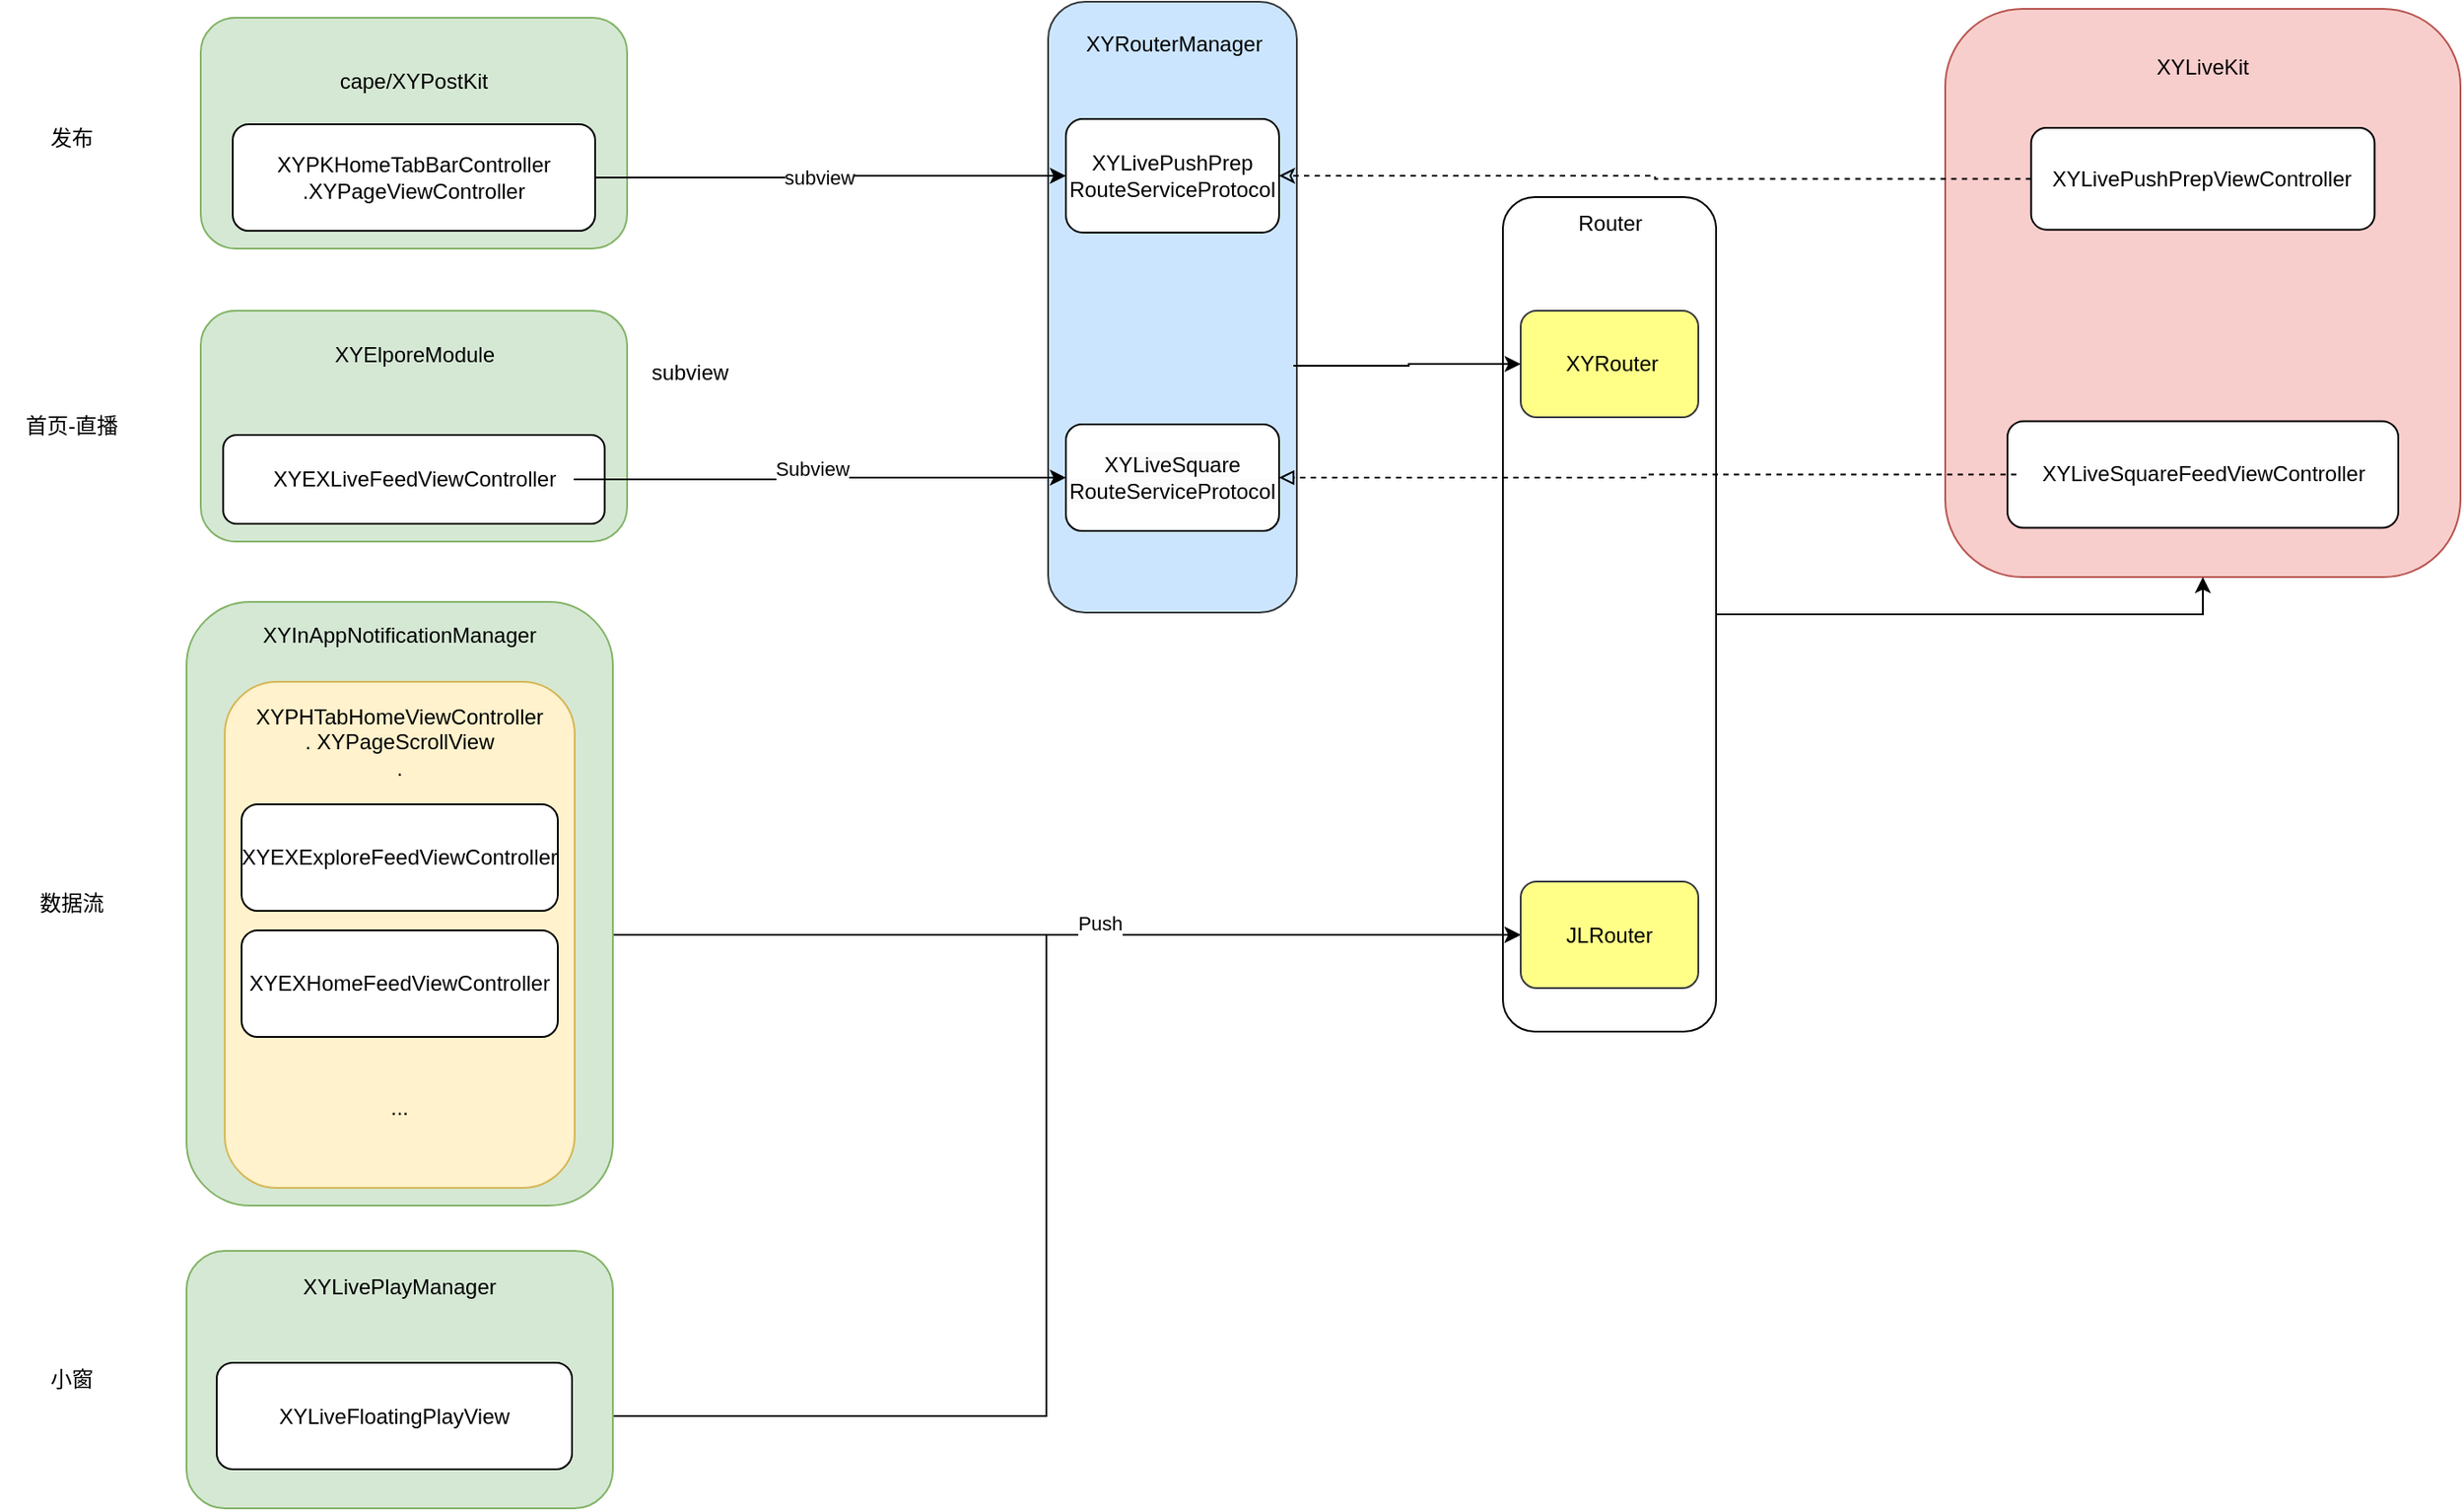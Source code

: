<mxfile version="22.1.20" type="github">
  <diagram name="第 1 页" id="xbVvf4vCWVIVeY3JVo2G">
    <mxGraphModel dx="1677" dy="978" grid="1" gridSize="10" guides="1" tooltips="1" connect="1" arrows="1" fold="1" page="1" pageScale="1" pageWidth="827" pageHeight="1169" math="0" shadow="0">
      <root>
        <mxCell id="0" />
        <mxCell id="1" parent="0" />
        <mxCell id="mPRKiNkL9IoKPDn8EWnz-7" value="" style="rounded=1;whiteSpace=wrap;html=1;fillColor=#cce5ff;strokeColor=#36393d;" parent="1" vertex="1">
          <mxGeometry x="610" y="166" width="140" height="344" as="geometry" />
        </mxCell>
        <mxCell id="mPRKiNkL9IoKPDn8EWnz-8" value="XYLivePushPrep&lt;br&gt;RouteServiceProtocol" style="rounded=1;html=1;whiteSpace=wrap;" parent="1" vertex="1">
          <mxGeometry x="620" y="232" width="120" height="64" as="geometry" />
        </mxCell>
        <mxCell id="mPRKiNkL9IoKPDn8EWnz-10" value="XYRouterManager" style="text;html=1;strokeColor=none;fillColor=none;align=center;verticalAlign=middle;whiteSpace=wrap;rounded=0;" parent="1" vertex="1">
          <mxGeometry x="651" y="175" width="60" height="30" as="geometry" />
        </mxCell>
        <mxCell id="mPRKiNkL9IoKPDn8EWnz-27" value="" style="group;" parent="1" vertex="1" connectable="0">
          <mxGeometry x="133" y="175" width="240" height="130" as="geometry" />
        </mxCell>
        <mxCell id="mPRKiNkL9IoKPDn8EWnz-1" value="" style="rounded=1;whiteSpace=wrap;html=1;fillColor=#d5e8d4;strokeColor=#82b366;" parent="mPRKiNkL9IoKPDn8EWnz-27" vertex="1">
          <mxGeometry x="2.842e-14" width="240.0" height="130" as="geometry" />
        </mxCell>
        <mxCell id="mPRKiNkL9IoKPDn8EWnz-2" value="cape/XYPostKit" style="text;html=1;strokeColor=none;fillColor=none;align=center;verticalAlign=middle;whiteSpace=wrap;rounded=0;" parent="mPRKiNkL9IoKPDn8EWnz-27" vertex="1">
          <mxGeometry x="84" y="21" width="72.0" height="30" as="geometry" />
        </mxCell>
        <mxCell id="mPRKiNkL9IoKPDn8EWnz-3" value="XYPKHomeTabBarController&lt;br&gt;.XYPageViewController" style="rounded=1;whiteSpace=wrap;html=1;" parent="mPRKiNkL9IoKPDn8EWnz-27" vertex="1">
          <mxGeometry x="18.0" y="60" width="204.0" height="60" as="geometry" />
        </mxCell>
        <mxCell id="mPRKiNkL9IoKPDn8EWnz-30" style="edgeStyle=orthogonalEdgeStyle;rounded=0;orthogonalLoop=1;jettySize=auto;html=1;entryX=0;entryY=0.5;entryDx=0;entryDy=0;fontFamily=Helvetica;fontSize=12;fontColor=default;exitX=1;exitY=0.5;exitDx=0;exitDy=0;" parent="1" source="mPRKiNkL9IoKPDn8EWnz-3" target="mPRKiNkL9IoKPDn8EWnz-8" edge="1">
          <mxGeometry relative="1" as="geometry" />
        </mxCell>
        <mxCell id="vNmBFB0GYyJFj8opZ4iG-49" value="subview" style="edgeLabel;html=1;align=center;verticalAlign=middle;resizable=0;points=[];" parent="mPRKiNkL9IoKPDn8EWnz-30" vertex="1" connectable="0">
          <mxGeometry x="-0.06" relative="1" as="geometry">
            <mxPoint x="1" as="offset" />
          </mxGeometry>
        </mxCell>
        <mxCell id="mPRKiNkL9IoKPDn8EWnz-44" value="发布" style="text;html=1;align=center;verticalAlign=middle;resizable=0;points=[];autosize=1;strokeColor=none;fillColor=none;fontSize=12;fontFamily=Helvetica;fontColor=default;" parent="1" vertex="1">
          <mxGeometry x="35" y="228" width="50" height="30" as="geometry" />
        </mxCell>
        <mxCell id="mPRKiNkL9IoKPDn8EWnz-45" value="首页-直播" style="text;html=1;align=center;verticalAlign=middle;resizable=0;points=[];autosize=1;strokeColor=none;fillColor=none;fontSize=12;fontFamily=Helvetica;fontColor=default;" parent="1" vertex="1">
          <mxGeometry x="20" y="390" width="80" height="30" as="geometry" />
        </mxCell>
        <mxCell id="mPRKiNkL9IoKPDn8EWnz-46" value="数据流" style="text;html=1;align=center;verticalAlign=middle;resizable=0;points=[];autosize=1;strokeColor=none;fillColor=none;fontSize=12;fontFamily=Helvetica;fontColor=default;" parent="1" vertex="1">
          <mxGeometry x="30" y="659" width="60" height="30" as="geometry" />
        </mxCell>
        <mxCell id="mPRKiNkL9IoKPDn8EWnz-47" value="小窗" style="text;html=1;align=center;verticalAlign=middle;resizable=0;points=[];autosize=1;strokeColor=none;fillColor=none;fontSize=12;fontFamily=Helvetica;fontColor=default;" parent="1" vertex="1">
          <mxGeometry x="35" y="927" width="50" height="30" as="geometry" />
        </mxCell>
        <mxCell id="mPRKiNkL9IoKPDn8EWnz-48" value="" style="group" parent="1" vertex="1" connectable="0">
          <mxGeometry x="133" y="340" width="310" height="130" as="geometry" />
        </mxCell>
        <mxCell id="mPRKiNkL9IoKPDn8EWnz-56" value="subview" style="text;html=1;align=center;verticalAlign=middle;resizable=0;points=[];autosize=1;strokeColor=none;fillColor=none;fontSize=12;fontFamily=Helvetica;fontColor=default;" parent="mPRKiNkL9IoKPDn8EWnz-48" vertex="1">
          <mxGeometry x="240" y="20" width="70" height="30" as="geometry" />
        </mxCell>
        <mxCell id="vNmBFB0GYyJFj8opZ4iG-39" value="" style="group" parent="mPRKiNkL9IoKPDn8EWnz-48" vertex="1" connectable="0">
          <mxGeometry width="240" height="130" as="geometry" />
        </mxCell>
        <mxCell id="mPRKiNkL9IoKPDn8EWnz-31" value="" style="rounded=1;whiteSpace=wrap;html=1;pointerEvents=0;align=center;verticalAlign=top;fontFamily=Helvetica;fontSize=12;fillColor=#d5e8d4;strokeColor=#82b366;" parent="vNmBFB0GYyJFj8opZ4iG-39" vertex="1">
          <mxGeometry width="240" height="130" as="geometry" />
        </mxCell>
        <mxCell id="mPRKiNkL9IoKPDn8EWnz-32" value="XYElporeModule" style="text;html=1;align=center;verticalAlign=middle;resizable=0;points=[];autosize=1;strokeColor=none;fillColor=none;fontSize=12;fontFamily=Helvetica;fontColor=default;" parent="vNmBFB0GYyJFj8opZ4iG-39" vertex="1">
          <mxGeometry x="65" y="10" width="110" height="30" as="geometry" />
        </mxCell>
        <mxCell id="mPRKiNkL9IoKPDn8EWnz-53" value="" style="rounded=1;whiteSpace=wrap;html=1;pointerEvents=0;align=center;verticalAlign=top;fontFamily=Helvetica;fontSize=12;" parent="vNmBFB0GYyJFj8opZ4iG-39" vertex="1">
          <mxGeometry x="12.632" y="70" width="214.737" height="50" as="geometry" />
        </mxCell>
        <mxCell id="mPRKiNkL9IoKPDn8EWnz-54" value="XYEXLiveFeedViewController" style="text;html=1;align=center;verticalAlign=middle;resizable=0;points=[];autosize=1;strokeColor=none;fillColor=none;fontSize=12;fontFamily=Helvetica;fontColor=default;" parent="vNmBFB0GYyJFj8opZ4iG-39" vertex="1">
          <mxGeometry x="30" y="80" width="180" height="30" as="geometry" />
        </mxCell>
        <mxCell id="mPRKiNkL9IoKPDn8EWnz-55" style="edgeStyle=orthogonalEdgeStyle;rounded=0;orthogonalLoop=1;jettySize=auto;html=1;entryX=0;entryY=0.5;entryDx=0;entryDy=0;fontFamily=Helvetica;fontSize=12;fontColor=default;" parent="1" source="mPRKiNkL9IoKPDn8EWnz-54" target="mPRKiNkL9IoKPDn8EWnz-43" edge="1">
          <mxGeometry relative="1" as="geometry" />
        </mxCell>
        <mxCell id="vNmBFB0GYyJFj8opZ4iG-48" value="Subview" style="edgeLabel;html=1;align=center;verticalAlign=middle;resizable=0;points=[];" parent="mPRKiNkL9IoKPDn8EWnz-55" vertex="1" connectable="0">
          <mxGeometry x="-0.043" y="6" relative="1" as="geometry">
            <mxPoint x="1" as="offset" />
          </mxGeometry>
        </mxCell>
        <mxCell id="mPRKiNkL9IoKPDn8EWnz-57" value="" style="group" parent="1" vertex="1" connectable="0">
          <mxGeometry x="1115.001" y="170.005" width="290.0" height="440" as="geometry" />
        </mxCell>
        <mxCell id="vNmBFB0GYyJFj8opZ4iG-44" value="" style="group" parent="mPRKiNkL9IoKPDn8EWnz-57" vertex="1" connectable="0">
          <mxGeometry width="290" height="320" as="geometry" />
        </mxCell>
        <mxCell id="mPRKiNkL9IoKPDn8EWnz-4" value="" style="rounded=1;whiteSpace=wrap;html=1;fillColor=#f8cecc;strokeColor=#b85450;" parent="vNmBFB0GYyJFj8opZ4iG-44" vertex="1">
          <mxGeometry width="290" height="320" as="geometry" />
        </mxCell>
        <mxCell id="mPRKiNkL9IoKPDn8EWnz-5" value="XYLiveKit" style="text;html=1;strokeColor=none;fillColor=none;align=center;verticalAlign=middle;whiteSpace=wrap;rounded=0;" parent="vNmBFB0GYyJFj8opZ4iG-44" vertex="1">
          <mxGeometry x="112.778" y="19.13" width="64.444" height="28.696" as="geometry" />
        </mxCell>
        <mxCell id="mPRKiNkL9IoKPDn8EWnz-14" value="XYLivePushPrepViewController" style="rounded=1;whiteSpace=wrap;html=1;" parent="vNmBFB0GYyJFj8opZ4iG-44" vertex="1">
          <mxGeometry x="48.333" y="66.957" width="193.333" height="57.391" as="geometry" />
        </mxCell>
        <mxCell id="mPRKiNkL9IoKPDn8EWnz-42" value="" style="group" parent="vNmBFB0GYyJFj8opZ4iG-44" vertex="1" connectable="0">
          <mxGeometry x="34.999" y="232.215" width="220" height="60" as="geometry" />
        </mxCell>
        <mxCell id="mPRKiNkL9IoKPDn8EWnz-39" value="" style="rounded=1;whiteSpace=wrap;html=1;pointerEvents=0;align=center;verticalAlign=top;fontFamily=Helvetica;fontSize=12;" parent="mPRKiNkL9IoKPDn8EWnz-42" vertex="1">
          <mxGeometry width="220" height="60" as="geometry" />
        </mxCell>
        <mxCell id="mPRKiNkL9IoKPDn8EWnz-40" value="XYLiveSquareFeedViewController" style="text;html=1;align=center;verticalAlign=middle;resizable=0;points=[];autosize=1;strokeColor=none;fillColor=none;fontSize=12;fontFamily=Helvetica;fontColor=default;" parent="mPRKiNkL9IoKPDn8EWnz-42" vertex="1">
          <mxGeometry x="5" y="15" width="210" height="30" as="geometry" />
        </mxCell>
        <mxCell id="mPRKiNkL9IoKPDn8EWnz-60" value="" style="group" parent="1" vertex="1" connectable="0">
          <mxGeometry x="620" y="404" width="120" height="60" as="geometry" />
        </mxCell>
        <mxCell id="mPRKiNkL9IoKPDn8EWnz-43" value="" style="rounded=1;whiteSpace=wrap;html=1;pointerEvents=0;align=center;verticalAlign=top;fontFamily=Helvetica;fontSize=12;" parent="mPRKiNkL9IoKPDn8EWnz-60" vertex="1">
          <mxGeometry width="120" height="60" as="geometry" />
        </mxCell>
        <mxCell id="mPRKiNkL9IoKPDn8EWnz-59" value="&lt;meta charset=&quot;utf-8&quot;&gt;&lt;span style=&quot;color: rgb(0, 0, 0); font-family: Helvetica; font-size: 12px; font-style: normal; font-variant-ligatures: normal; font-variant-caps: normal; font-weight: 400; letter-spacing: normal; orphans: 2; text-align: center; text-indent: 0px; text-transform: none; widows: 2; word-spacing: 0px; -webkit-text-stroke-width: 0px; background-color: rgb(251, 251, 251); text-decoration-thickness: initial; text-decoration-style: initial; text-decoration-color: initial; float: none; display: inline !important;&quot;&gt;XYLiveSquare&lt;/span&gt;&lt;br style=&quot;border-color: var(--border-color); color: rgb(0, 0, 0); font-family: Helvetica; font-size: 12px; font-style: normal; font-variant-ligatures: normal; font-variant-caps: normal; font-weight: 400; letter-spacing: normal; orphans: 2; text-align: center; text-indent: 0px; text-transform: none; widows: 2; word-spacing: 0px; -webkit-text-stroke-width: 0px; background-color: rgb(251, 251, 251); text-decoration-thickness: initial; text-decoration-style: initial; text-decoration-color: initial;&quot;&gt;&lt;span style=&quot;color: rgb(0, 0, 0); font-family: Helvetica; font-size: 12px; font-style: normal; font-variant-ligatures: normal; font-variant-caps: normal; font-weight: 400; letter-spacing: normal; orphans: 2; text-align: center; text-indent: 0px; text-transform: none; widows: 2; word-spacing: 0px; -webkit-text-stroke-width: 0px; background-color: rgb(251, 251, 251); text-decoration-thickness: initial; text-decoration-style: initial; text-decoration-color: initial; float: none; display: inline !important;&quot;&gt;RouteServiceProtocol&lt;/span&gt;" style="text;html=1;strokeColor=none;fillColor=none;align=center;verticalAlign=middle;whiteSpace=wrap;rounded=0;fontSize=12;fontFamily=Helvetica;fontColor=default;" parent="mPRKiNkL9IoKPDn8EWnz-60" vertex="1">
          <mxGeometry x="30" y="15" width="60" height="30" as="geometry" />
        </mxCell>
        <mxCell id="vNmBFB0GYyJFj8opZ4iG-52" style="edgeStyle=orthogonalEdgeStyle;rounded=0;orthogonalLoop=1;jettySize=auto;html=1;entryX=0.5;entryY=1;entryDx=0;entryDy=0;" parent="1" source="mPRKiNkL9IoKPDn8EWnz-58" target="mPRKiNkL9IoKPDn8EWnz-4" edge="1">
          <mxGeometry relative="1" as="geometry" />
        </mxCell>
        <mxCell id="mPRKiNkL9IoKPDn8EWnz-58" value="" style="rounded=1;whiteSpace=wrap;html=1;pointerEvents=0;align=center;verticalAlign=top;fontFamily=Helvetica;fontSize=12;" parent="1" vertex="1">
          <mxGeometry x="866" y="276" width="120" height="470" as="geometry" />
        </mxCell>
        <mxCell id="vNmBFB0GYyJFj8opZ4iG-5" value="" style="group;" parent="1" vertex="1" connectable="0">
          <mxGeometry x="876" y="340" width="100" height="60" as="geometry" />
        </mxCell>
        <mxCell id="vNmBFB0GYyJFj8opZ4iG-4" value="" style="rounded=1;whiteSpace=wrap;html=1;fillColor=#ffff88;strokeColor=#36393d;" parent="vNmBFB0GYyJFj8opZ4iG-5" vertex="1">
          <mxGeometry width="100" height="60.0" as="geometry" />
        </mxCell>
        <mxCell id="mPRKiNkL9IoKPDn8EWnz-17" value="XYRouter" style="text;html=1;align=center;verticalAlign=middle;resizable=0;points=[];autosize=1;strokeColor=none;fillColor=none;" parent="vNmBFB0GYyJFj8opZ4iG-5" vertex="1">
          <mxGeometry x="10.667" y="15.0" width="80" height="30" as="geometry" />
        </mxCell>
        <mxCell id="vNmBFB0GYyJFj8opZ4iG-7" value="Router" style="text;html=1;align=center;verticalAlign=middle;resizable=0;points=[];autosize=1;strokeColor=none;fillColor=none;" parent="1" vertex="1">
          <mxGeometry x="896" y="276" width="60" height="30" as="geometry" />
        </mxCell>
        <mxCell id="vNmBFB0GYyJFj8opZ4iG-13" style="edgeStyle=orthogonalEdgeStyle;rounded=0;orthogonalLoop=1;jettySize=auto;html=1;entryX=0;entryY=0.5;entryDx=0;entryDy=0;" parent="1" source="vNmBFB0GYyJFj8opZ4iG-9" target="vNmBFB0GYyJFj8opZ4iG-6" edge="1">
          <mxGeometry relative="1" as="geometry" />
        </mxCell>
        <mxCell id="vNmBFB0GYyJFj8opZ4iG-36" style="edgeStyle=orthogonalEdgeStyle;rounded=0;orthogonalLoop=1;jettySize=auto;html=1;entryX=0;entryY=0.5;entryDx=0;entryDy=0;" parent="1" source="vNmBFB0GYyJFj8opZ4iG-29" target="vNmBFB0GYyJFj8opZ4iG-6" edge="1">
          <mxGeometry relative="1" as="geometry" />
        </mxCell>
        <mxCell id="vNmBFB0GYyJFj8opZ4iG-51" value="Push" style="edgeLabel;html=1;align=center;verticalAlign=middle;resizable=0;points=[];" parent="vNmBFB0GYyJFj8opZ4iG-36" vertex="1" connectable="0">
          <mxGeometry x="0.414" y="7" relative="1" as="geometry">
            <mxPoint x="-1" as="offset" />
          </mxGeometry>
        </mxCell>
        <mxCell id="vNmBFB0GYyJFj8opZ4iG-34" value="" style="group" parent="1" vertex="1" connectable="0">
          <mxGeometry x="125" y="504" width="240" height="340" as="geometry" />
        </mxCell>
        <mxCell id="vNmBFB0GYyJFj8opZ4iG-32" value="" style="rounded=1;whiteSpace=wrap;html=1;fillColor=#d5e8d4;strokeColor=#82b366;" parent="vNmBFB0GYyJFj8opZ4iG-34" vertex="1">
          <mxGeometry width="240" height="340" as="geometry" />
        </mxCell>
        <mxCell id="vNmBFB0GYyJFj8opZ4iG-24" value="" style="group" parent="vNmBFB0GYyJFj8opZ4iG-34" vertex="1" connectable="0">
          <mxGeometry x="21.5" y="45" width="197" height="285" as="geometry" />
        </mxCell>
        <mxCell id="vNmBFB0GYyJFj8opZ4iG-9" value="" style="rounded=1;whiteSpace=wrap;html=1;fillColor=#fff2cc;strokeColor=#d6b656;" parent="vNmBFB0GYyJFj8opZ4iG-24" vertex="1">
          <mxGeometry width="197" height="285" as="geometry" />
        </mxCell>
        <mxCell id="vNmBFB0GYyJFj8opZ4iG-17" value="XYPHTabHomeViewController&lt;br&gt;.&amp;nbsp;XYPageScrollView&lt;br&gt;." style="text;html=1;strokeColor=none;fillColor=none;align=center;verticalAlign=middle;whiteSpace=wrap;rounded=0;" parent="vNmBFB0GYyJFj8opZ4iG-24" vertex="1">
          <mxGeometry x="68.5" y="19" width="60" height="30" as="geometry" />
        </mxCell>
        <mxCell id="vNmBFB0GYyJFj8opZ4iG-18" value="XYEXExploreFeedViewController" style="rounded=1;whiteSpace=wrap;html=1;" parent="vNmBFB0GYyJFj8opZ4iG-24" vertex="1">
          <mxGeometry x="9.5" y="69" width="178" height="60" as="geometry" />
        </mxCell>
        <mxCell id="vNmBFB0GYyJFj8opZ4iG-21" value="XYEXHomeFeedViewController" style="rounded=1;whiteSpace=wrap;html=1;" parent="vNmBFB0GYyJFj8opZ4iG-24" vertex="1">
          <mxGeometry x="9.5" y="140" width="178" height="60" as="geometry" />
        </mxCell>
        <mxCell id="vNmBFB0GYyJFj8opZ4iG-22" value="..." style="text;html=1;strokeColor=none;fillColor=none;align=center;verticalAlign=middle;whiteSpace=wrap;rounded=0;" parent="vNmBFB0GYyJFj8opZ4iG-24" vertex="1">
          <mxGeometry x="68.5" y="225" width="60" height="30" as="geometry" />
        </mxCell>
        <mxCell id="vNmBFB0GYyJFj8opZ4iG-31" value="XYInAppNotificationManager" style="text;html=1;strokeColor=none;fillColor=none;align=center;verticalAlign=middle;whiteSpace=wrap;rounded=0;" parent="vNmBFB0GYyJFj8opZ4iG-34" vertex="1">
          <mxGeometry x="90" y="4" width="60" height="30" as="geometry" />
        </mxCell>
        <mxCell id="vNmBFB0GYyJFj8opZ4iG-37" value="" style="group" parent="1" vertex="1" connectable="0">
          <mxGeometry x="125" y="869.5" width="240" height="145" as="geometry" />
        </mxCell>
        <mxCell id="vNmBFB0GYyJFj8opZ4iG-26" value="" style="rounded=1;whiteSpace=wrap;html=1;fillColor=#d5e8d4;strokeColor=#82b366;" parent="vNmBFB0GYyJFj8opZ4iG-37" vertex="1">
          <mxGeometry width="240" height="145" as="geometry" />
        </mxCell>
        <mxCell id="vNmBFB0GYyJFj8opZ4iG-27" value="XYLivePlayManager" style="text;html=1;strokeColor=none;fillColor=none;align=center;verticalAlign=middle;whiteSpace=wrap;rounded=0;" parent="vNmBFB0GYyJFj8opZ4iG-37" vertex="1">
          <mxGeometry x="90" y="5" width="60" height="30" as="geometry" />
        </mxCell>
        <mxCell id="vNmBFB0GYyJFj8opZ4iG-29" value="XYLiveFloatingPlayView" style="rounded=1;whiteSpace=wrap;html=1;" parent="vNmBFB0GYyJFj8opZ4iG-37" vertex="1">
          <mxGeometry x="17" y="63" width="200" height="60" as="geometry" />
        </mxCell>
        <mxCell id="vNmBFB0GYyJFj8opZ4iG-45" style="edgeStyle=orthogonalEdgeStyle;rounded=0;orthogonalLoop=1;jettySize=auto;html=1;dashed=1;endArrow=classic;endFill=0;" parent="1" source="mPRKiNkL9IoKPDn8EWnz-14" target="mPRKiNkL9IoKPDn8EWnz-8" edge="1">
          <mxGeometry relative="1" as="geometry" />
        </mxCell>
        <mxCell id="vNmBFB0GYyJFj8opZ4iG-47" style="edgeStyle=orthogonalEdgeStyle;rounded=0;orthogonalLoop=1;jettySize=auto;html=1;entryX=1;entryY=0.5;entryDx=0;entryDy=0;dashed=1;endArrow=block;endFill=0;" parent="1" source="mPRKiNkL9IoKPDn8EWnz-40" target="mPRKiNkL9IoKPDn8EWnz-43" edge="1">
          <mxGeometry relative="1" as="geometry" />
        </mxCell>
        <mxCell id="vNmBFB0GYyJFj8opZ4iG-6" value="JLRouter" style="rounded=1;whiteSpace=wrap;html=1;fillColor=#ffff88;strokeColor=#36393d;" parent="1" vertex="1">
          <mxGeometry x="876" y="661.5" width="100" height="60" as="geometry" />
        </mxCell>
        <mxCell id="vNmBFB0GYyJFj8opZ4iG-8" style="edgeStyle=orthogonalEdgeStyle;rounded=0;orthogonalLoop=1;jettySize=auto;html=1;entryX=0;entryY=0.5;entryDx=0;entryDy=0;exitX=0.986;exitY=0.596;exitDx=0;exitDy=0;exitPerimeter=0;endArrow=classic;endFill=1;" parent="1" source="mPRKiNkL9IoKPDn8EWnz-7" target="vNmBFB0GYyJFj8opZ4iG-4" edge="1">
          <mxGeometry relative="1" as="geometry" />
        </mxCell>
      </root>
    </mxGraphModel>
  </diagram>
</mxfile>

